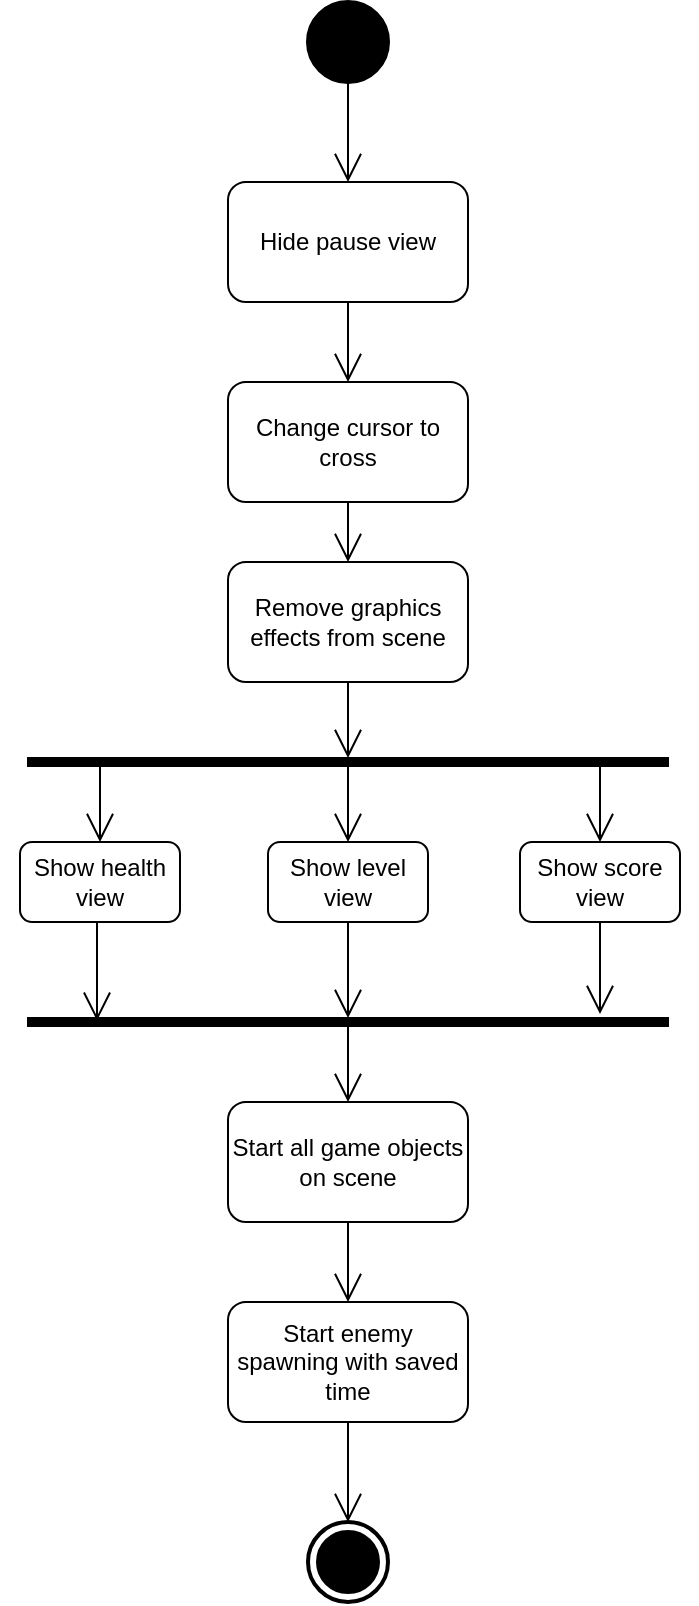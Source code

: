 <mxfile version="12.9.3" type="device"><diagram id="RkdcuNbsxraXWNn8pG7w" name="Page-1"><mxGraphModel dx="1101" dy="463" grid="1" gridSize="10" guides="1" tooltips="1" connect="1" arrows="1" fold="1" page="1" pageScale="1" pageWidth="827" pageHeight="1169" math="0" shadow="0"><root><mxCell id="0"/><mxCell id="1" parent="0"/><mxCell id="4VRu8LuR6NRcbzP3UjDv-10" style="edgeStyle=orthogonalEdgeStyle;rounded=0;orthogonalLoop=1;jettySize=auto;html=1;entryX=0.5;entryY=0;entryDx=0;entryDy=0;endArrow=open;endFill=0;endSize=12;" parent="1" source="4VRu8LuR6NRcbzP3UjDv-1" target="4VRu8LuR6NRcbzP3UjDv-48" edge="1"><mxGeometry relative="1" as="geometry"><mxPoint x="414" y="210" as="targetPoint"/></mxGeometry></mxCell><mxCell id="4VRu8LuR6NRcbzP3UjDv-1" value="" style="shape=ellipse;html=1;fillColor=#000000;strokeWidth=2;verticalLabelPosition=bottom;verticalAlignment=top;perimeter=ellipsePerimeter;" parent="1" vertex="1"><mxGeometry x="394" y="130" width="40" height="40" as="geometry"/></mxCell><mxCell id="4VRu8LuR6NRcbzP3UjDv-56" style="edgeStyle=orthogonalEdgeStyle;rounded=0;orthogonalLoop=1;jettySize=auto;html=1;entryX=0.5;entryY=0;entryDx=0;entryDy=0;endArrow=open;endFill=0;endSize=12;" parent="1" source="4VRu8LuR6NRcbzP3UjDv-48" target="4VRu8LuR6NRcbzP3UjDv-50" edge="1"><mxGeometry relative="1" as="geometry"/></mxCell><mxCell id="4VRu8LuR6NRcbzP3UjDv-48" value="Hide pause view" style="shape=rect;html=1;rounded=1;whiteSpace=wrap;align=center;" parent="1" vertex="1"><mxGeometry x="354" y="220" width="120" height="60" as="geometry"/></mxCell><mxCell id="4VRu8LuR6NRcbzP3UjDv-49" style="edgeStyle=orthogonalEdgeStyle;rounded=0;orthogonalLoop=1;jettySize=auto;html=1;entryX=0.5;entryY=0;entryDx=0;entryDy=0;endArrow=open;endFill=0;endSize=12;" parent="1" source="4VRu8LuR6NRcbzP3UjDv-50" target="4VRu8LuR6NRcbzP3UjDv-52" edge="1"><mxGeometry relative="1" as="geometry"/></mxCell><mxCell id="4VRu8LuR6NRcbzP3UjDv-50" value="Change cursor to cross" style="shape=rect;html=1;rounded=1;whiteSpace=wrap;align=center;" parent="1" vertex="1"><mxGeometry x="354" y="320" width="120" height="60" as="geometry"/></mxCell><mxCell id="7_jwrBnxeh4_hSSg6mTs-11" style="edgeStyle=orthogonalEdgeStyle;rounded=0;orthogonalLoop=1;jettySize=auto;html=1;entryX=0;entryY=0.5;entryDx=0;entryDy=0;endArrow=open;endFill=0;endSize=12;" parent="1" source="4VRu8LuR6NRcbzP3UjDv-52" target="7_jwrBnxeh4_hSSg6mTs-1" edge="1"><mxGeometry relative="1" as="geometry"/></mxCell><mxCell id="4VRu8LuR6NRcbzP3UjDv-52" value="Remove graphics effects from scene" style="shape=rect;html=1;rounded=1;whiteSpace=wrap;align=center;" parent="1" vertex="1"><mxGeometry x="354" y="410" width="120" height="60" as="geometry"/></mxCell><mxCell id="4VRu8LuR6NRcbzP3UjDv-53" style="edgeStyle=orthogonalEdgeStyle;rounded=0;orthogonalLoop=1;jettySize=auto;html=1;entryX=0.5;entryY=0;entryDx=0;entryDy=0;endArrow=open;endFill=0;endSize=12;" parent="1" source="4VRu8LuR6NRcbzP3UjDv-54" target="4VRu8LuR6NRcbzP3UjDv-55" edge="1"><mxGeometry relative="1" as="geometry"/></mxCell><mxCell id="4VRu8LuR6NRcbzP3UjDv-54" value="Start all game objects on scene" style="shape=rect;html=1;rounded=1;whiteSpace=wrap;align=center;" parent="1" vertex="1"><mxGeometry x="354" y="680" width="120" height="60" as="geometry"/></mxCell><mxCell id="4VRu8LuR6NRcbzP3UjDv-58" style="edgeStyle=orthogonalEdgeStyle;rounded=0;orthogonalLoop=1;jettySize=auto;html=1;entryX=0.5;entryY=0;entryDx=0;entryDy=0;entryPerimeter=0;endArrow=open;endFill=0;endSize=12;" parent="1" source="4VRu8LuR6NRcbzP3UjDv-55" target="4VRu8LuR6NRcbzP3UjDv-57" edge="1"><mxGeometry relative="1" as="geometry"/></mxCell><mxCell id="4VRu8LuR6NRcbzP3UjDv-55" value="Start enemy spawning with saved time" style="shape=rect;html=1;rounded=1;whiteSpace=wrap;align=center;" parent="1" vertex="1"><mxGeometry x="354" y="780" width="120" height="60" as="geometry"/></mxCell><mxCell id="4VRu8LuR6NRcbzP3UjDv-57" value="" style="html=1;shape=mxgraph.sysml.actFinal;strokeWidth=2;verticalLabelPosition=bottom;verticalAlignment=top;" parent="1" vertex="1"><mxGeometry x="394" y="890" width="40" height="40" as="geometry"/></mxCell><mxCell id="7_jwrBnxeh4_hSSg6mTs-12" style="edgeStyle=elbowEdgeStyle;rounded=0;orthogonalLoop=1;jettySize=auto;html=1;entryX=0.5;entryY=0;entryDx=0;entryDy=0;endArrow=open;endFill=0;endSize=12;" parent="1" source="7_jwrBnxeh4_hSSg6mTs-1" target="7_jwrBnxeh4_hSSg6mTs-8" edge="1"><mxGeometry relative="1" as="geometry"><Array as="points"><mxPoint x="290" y="510"/></Array></mxGeometry></mxCell><mxCell id="7_jwrBnxeh4_hSSg6mTs-13" style="edgeStyle=elbowEdgeStyle;rounded=0;orthogonalLoop=1;jettySize=auto;html=1;entryX=0.5;entryY=0;entryDx=0;entryDy=0;endArrow=open;endFill=0;endSize=12;" parent="1" source="7_jwrBnxeh4_hSSg6mTs-1" target="7_jwrBnxeh4_hSSg6mTs-9" edge="1"><mxGeometry relative="1" as="geometry"/></mxCell><mxCell id="7_jwrBnxeh4_hSSg6mTs-14" style="edgeStyle=elbowEdgeStyle;rounded=0;orthogonalLoop=1;jettySize=auto;html=1;entryX=0.5;entryY=0;entryDx=0;entryDy=0;endArrow=open;endFill=0;endSize=12;" parent="1" source="7_jwrBnxeh4_hSSg6mTs-1" target="7_jwrBnxeh4_hSSg6mTs-10" edge="1"><mxGeometry relative="1" as="geometry"><Array as="points"><mxPoint x="540" y="510"/></Array></mxGeometry></mxCell><mxCell id="7_jwrBnxeh4_hSSg6mTs-1" value="" style="shape=rect;html=1;fillColor=#000000;verticalLabelPosition=bottom;verticalAlignment=top;rotation=90;" parent="1" vertex="1"><mxGeometry x="412" y="350" width="4" height="320" as="geometry"/></mxCell><mxCell id="7_jwrBnxeh4_hSSg6mTs-18" style="edgeStyle=elbowEdgeStyle;rounded=0;orthogonalLoop=1;jettySize=auto;html=1;entryX=0.5;entryY=0;entryDx=0;entryDy=0;endArrow=open;endFill=0;endSize=12;" parent="1" source="7_jwrBnxeh4_hSSg6mTs-7" target="4VRu8LuR6NRcbzP3UjDv-54" edge="1"><mxGeometry relative="1" as="geometry"/></mxCell><mxCell id="7_jwrBnxeh4_hSSg6mTs-7" value="" style="shape=rect;html=1;fillColor=#000000;verticalLabelPosition=bottom;verticalAlignment=top;rotation=90;" parent="1" vertex="1"><mxGeometry x="412" y="480" width="4" height="320" as="geometry"/></mxCell><mxCell id="7_jwrBnxeh4_hSSg6mTs-15" style="edgeStyle=elbowEdgeStyle;rounded=0;orthogonalLoop=1;jettySize=auto;html=1;entryX=0.333;entryY=0.892;entryDx=0;entryDy=0;entryPerimeter=0;endArrow=open;endFill=0;endSize=12;" parent="1" source="7_jwrBnxeh4_hSSg6mTs-8" target="7_jwrBnxeh4_hSSg6mTs-7" edge="1"><mxGeometry relative="1" as="geometry"/></mxCell><mxCell id="7_jwrBnxeh4_hSSg6mTs-8" value="Show health view" style="shape=rect;html=1;rounded=1;whiteSpace=wrap;align=center;" parent="1" vertex="1"><mxGeometry x="250" y="550" width="80" height="40" as="geometry"/></mxCell><mxCell id="7_jwrBnxeh4_hSSg6mTs-16" style="edgeStyle=elbowEdgeStyle;rounded=0;orthogonalLoop=1;jettySize=auto;html=1;entryX=0;entryY=0.5;entryDx=0;entryDy=0;endArrow=open;endFill=0;endSize=12;" parent="1" source="7_jwrBnxeh4_hSSg6mTs-9" target="7_jwrBnxeh4_hSSg6mTs-7" edge="1"><mxGeometry relative="1" as="geometry"/></mxCell><mxCell id="7_jwrBnxeh4_hSSg6mTs-9" value="Show level view" style="shape=rect;html=1;rounded=1;whiteSpace=wrap;align=center;" parent="1" vertex="1"><mxGeometry x="374" y="550" width="80" height="40" as="geometry"/></mxCell><mxCell id="7_jwrBnxeh4_hSSg6mTs-17" style="edgeStyle=elbowEdgeStyle;rounded=0;orthogonalLoop=1;jettySize=auto;html=1;entryX=-0.5;entryY=0.106;entryDx=0;entryDy=0;entryPerimeter=0;endArrow=open;endFill=0;endSize=12;" parent="1" source="7_jwrBnxeh4_hSSg6mTs-10" target="7_jwrBnxeh4_hSSg6mTs-7" edge="1"><mxGeometry relative="1" as="geometry"/></mxCell><mxCell id="7_jwrBnxeh4_hSSg6mTs-10" value="Show score view" style="shape=rect;html=1;rounded=1;whiteSpace=wrap;align=center;" parent="1" vertex="1"><mxGeometry x="500" y="550" width="80" height="40" as="geometry"/></mxCell></root></mxGraphModel></diagram></mxfile>